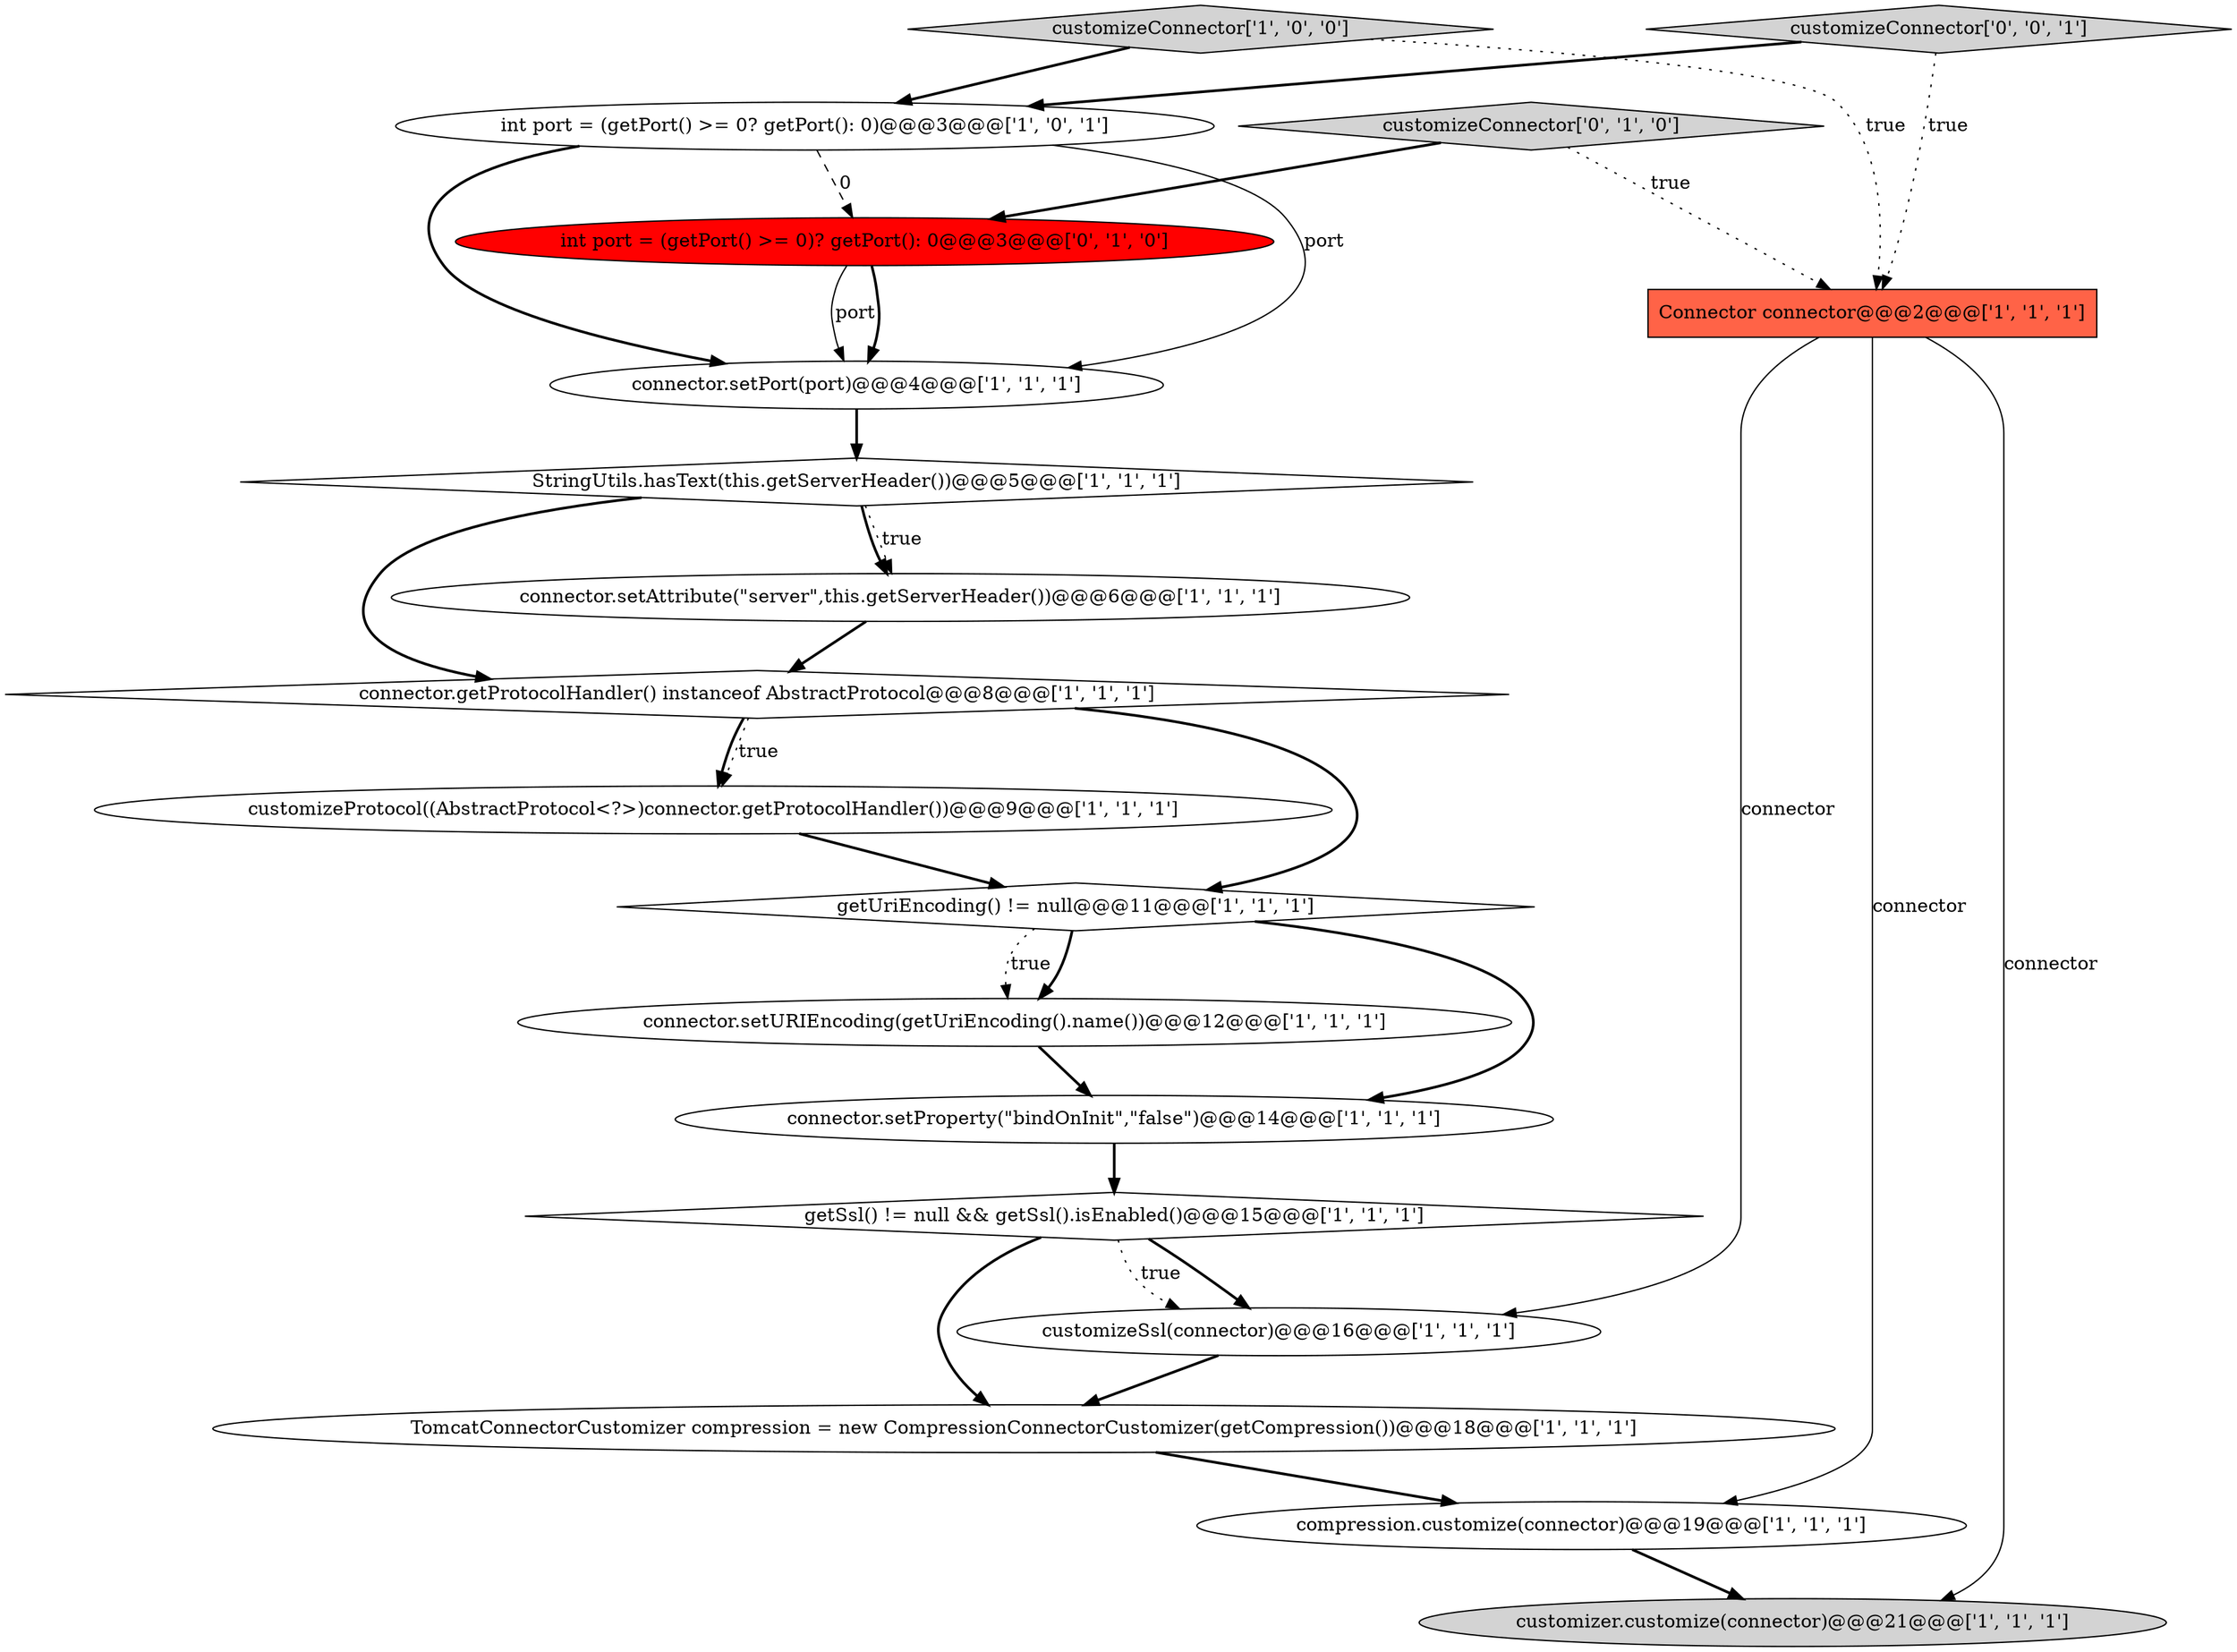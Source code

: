 digraph {
17 [style = filled, label = "int port = (getPort() >= 0)? getPort(): 0@@@3@@@['0', '1', '0']", fillcolor = red, shape = ellipse image = "AAA1AAABBB2BBB"];
16 [style = filled, label = "customizeConnector['0', '1', '0']", fillcolor = lightgray, shape = diamond image = "AAA0AAABBB2BBB"];
11 [style = filled, label = "compression.customize(connector)@@@19@@@['1', '1', '1']", fillcolor = white, shape = ellipse image = "AAA0AAABBB1BBB"];
1 [style = filled, label = "connector.setProperty(\"bindOnInit\",\"false\")@@@14@@@['1', '1', '1']", fillcolor = white, shape = ellipse image = "AAA0AAABBB1BBB"];
2 [style = filled, label = "connector.getProtocolHandler() instanceof AbstractProtocol@@@8@@@['1', '1', '1']", fillcolor = white, shape = diamond image = "AAA0AAABBB1BBB"];
0 [style = filled, label = "customizeProtocol((AbstractProtocol<?>)connector.getProtocolHandler())@@@9@@@['1', '1', '1']", fillcolor = white, shape = ellipse image = "AAA0AAABBB1BBB"];
5 [style = filled, label = "customizeSsl(connector)@@@16@@@['1', '1', '1']", fillcolor = white, shape = ellipse image = "AAA0AAABBB1BBB"];
10 [style = filled, label = "customizeConnector['1', '0', '0']", fillcolor = lightgray, shape = diamond image = "AAA0AAABBB1BBB"];
7 [style = filled, label = "int port = (getPort() >= 0? getPort(): 0)@@@3@@@['1', '0', '1']", fillcolor = white, shape = ellipse image = "AAA0AAABBB1BBB"];
12 [style = filled, label = "connector.setAttribute(\"server\",this.getServerHeader())@@@6@@@['1', '1', '1']", fillcolor = white, shape = ellipse image = "AAA0AAABBB1BBB"];
8 [style = filled, label = "getSsl() != null && getSsl().isEnabled()@@@15@@@['1', '1', '1']", fillcolor = white, shape = diamond image = "AAA0AAABBB1BBB"];
15 [style = filled, label = "Connector connector@@@2@@@['1', '1', '1']", fillcolor = tomato, shape = box image = "AAA0AAABBB1BBB"];
18 [style = filled, label = "customizeConnector['0', '0', '1']", fillcolor = lightgray, shape = diamond image = "AAA0AAABBB3BBB"];
3 [style = filled, label = "StringUtils.hasText(this.getServerHeader())@@@5@@@['1', '1', '1']", fillcolor = white, shape = diamond image = "AAA0AAABBB1BBB"];
9 [style = filled, label = "getUriEncoding() != null@@@11@@@['1', '1', '1']", fillcolor = white, shape = diamond image = "AAA0AAABBB1BBB"];
6 [style = filled, label = "customizer.customize(connector)@@@21@@@['1', '1', '1']", fillcolor = lightgray, shape = ellipse image = "AAA0AAABBB1BBB"];
13 [style = filled, label = "connector.setPort(port)@@@4@@@['1', '1', '1']", fillcolor = white, shape = ellipse image = "AAA0AAABBB1BBB"];
14 [style = filled, label = "TomcatConnectorCustomizer compression = new CompressionConnectorCustomizer(getCompression())@@@18@@@['1', '1', '1']", fillcolor = white, shape = ellipse image = "AAA0AAABBB1BBB"];
4 [style = filled, label = "connector.setURIEncoding(getUriEncoding().name())@@@12@@@['1', '1', '1']", fillcolor = white, shape = ellipse image = "AAA0AAABBB1BBB"];
7->13 [style = bold, label=""];
0->9 [style = bold, label=""];
2->0 [style = dotted, label="true"];
1->8 [style = bold, label=""];
7->17 [style = dashed, label="0"];
9->4 [style = bold, label=""];
11->6 [style = bold, label=""];
18->15 [style = dotted, label="true"];
8->14 [style = bold, label=""];
2->9 [style = bold, label=""];
3->12 [style = bold, label=""];
5->14 [style = bold, label=""];
16->17 [style = bold, label=""];
10->7 [style = bold, label=""];
10->15 [style = dotted, label="true"];
15->6 [style = solid, label="connector"];
12->2 [style = bold, label=""];
2->0 [style = bold, label=""];
13->3 [style = bold, label=""];
3->2 [style = bold, label=""];
8->5 [style = bold, label=""];
8->5 [style = dotted, label="true"];
3->12 [style = dotted, label="true"];
15->5 [style = solid, label="connector"];
9->4 [style = dotted, label="true"];
4->1 [style = bold, label=""];
17->13 [style = solid, label="port"];
17->13 [style = bold, label=""];
9->1 [style = bold, label=""];
18->7 [style = bold, label=""];
15->11 [style = solid, label="connector"];
14->11 [style = bold, label=""];
16->15 [style = dotted, label="true"];
7->13 [style = solid, label="port"];
}

